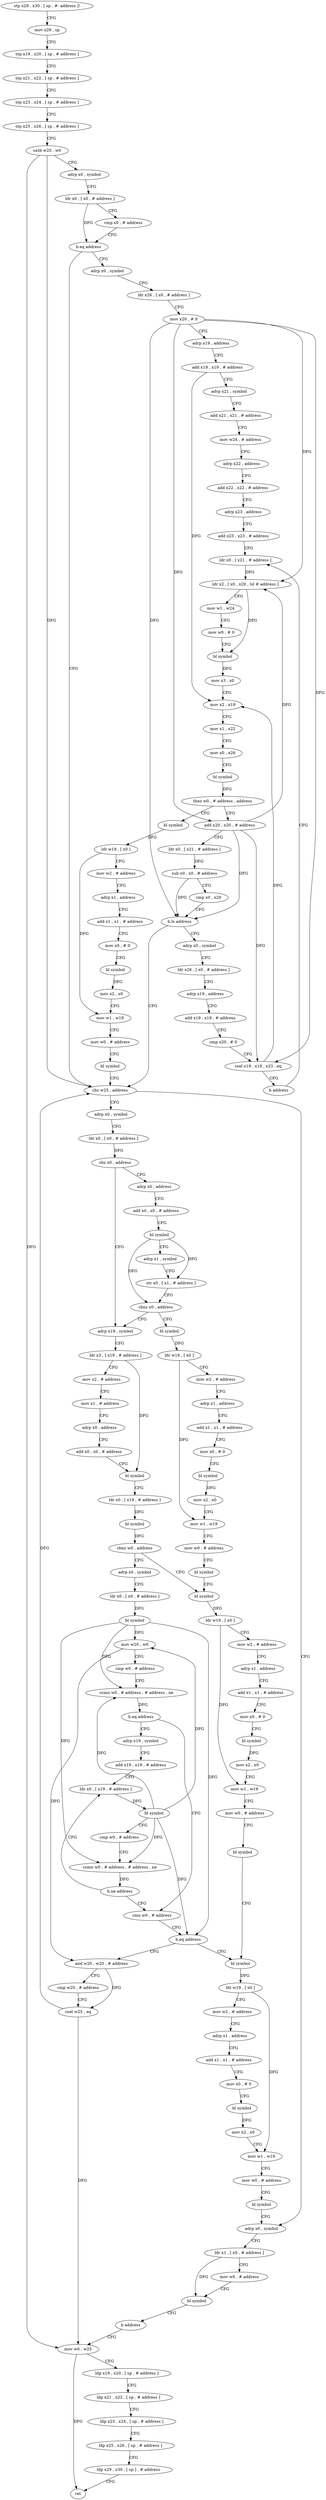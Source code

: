 digraph "func" {
"4207000" [label = "stp x29 , x30 , [ sp , #- address ]!" ]
"4207004" [label = "mov x29 , sp" ]
"4207008" [label = "stp x19 , x20 , [ sp , # address ]" ]
"4207012" [label = "stp x21 , x22 , [ sp , # address ]" ]
"4207016" [label = "stp x23 , x24 , [ sp , # address ]" ]
"4207020" [label = "stp x25 , x26 , [ sp , # address ]" ]
"4207024" [label = "uxtb w25 , w0" ]
"4207028" [label = "adrp x0 , symbol" ]
"4207032" [label = "ldr x0 , [ x0 , # address ]" ]
"4207036" [label = "cmp x0 , # address" ]
"4207040" [label = "b.eq address" ]
"4207228" [label = "cbz w25 , address" ]
"4207044" [label = "adrp x0 , symbol" ]
"4207544" [label = "adrp x0 , symbol" ]
"4207232" [label = "adrp x0 , symbol" ]
"4207048" [label = "ldr x26 , [ x0 , # address ]" ]
"4207052" [label = "mov x20 , # 0" ]
"4207056" [label = "adrp x19 , address" ]
"4207060" [label = "add x19 , x19 , # address" ]
"4207064" [label = "adrp x21 , symbol" ]
"4207068" [label = "add x21 , x21 , # address" ]
"4207072" [label = "mov w24 , # address" ]
"4207076" [label = "adrp x22 , address" ]
"4207080" [label = "add x22 , x22 , # address" ]
"4207084" [label = "adrp x23 , address" ]
"4207088" [label = "add x23 , x23 , # address" ]
"4207092" [label = "ldr x0 , [ x21 , # address ]" ]
"4207548" [label = "ldr x1 , [ x0 , # address ]" ]
"4207552" [label = "mov w0 , # address" ]
"4207556" [label = "bl symbol" ]
"4207560" [label = "b address" ]
"4207360" [label = "mov w0 , w25" ]
"4207236" [label = "ldr x0 , [ x0 , # address ]" ]
"4207240" [label = "cbz x0 , address" ]
"4207388" [label = "adrp x0 , address" ]
"4207244" [label = "adrp x19 , symbol" ]
"4207184" [label = "bl symbol" ]
"4207188" [label = "ldr w19 , [ x0 ]" ]
"4207192" [label = "mov w2 , # address" ]
"4207196" [label = "adrp x1 , address" ]
"4207200" [label = "add x1 , x1 , # address" ]
"4207204" [label = "mov x0 , # 0" ]
"4207208" [label = "bl symbol" ]
"4207212" [label = "mov x2 , x0" ]
"4207216" [label = "mov w1 , w19" ]
"4207220" [label = "mov w0 , # address" ]
"4207224" [label = "bl symbol" ]
"4207136" [label = "add x20 , x20 , # address" ]
"4207140" [label = "ldr x0 , [ x21 , # address ]" ]
"4207144" [label = "sub x0 , x0 , # address" ]
"4207148" [label = "cmp x0 , x20" ]
"4207152" [label = "b.ls address" ]
"4207156" [label = "adrp x0 , symbol" ]
"4207364" [label = "ldp x19 , x20 , [ sp , # address ]" ]
"4207368" [label = "ldp x21 , x22 , [ sp , # address ]" ]
"4207372" [label = "ldp x23 , x24 , [ sp , # address ]" ]
"4207376" [label = "ldp x25 , x26 , [ sp , # address ]" ]
"4207380" [label = "ldp x29 , x30 , [ sp ] , # address" ]
"4207384" [label = "ret" ]
"4207392" [label = "add x0 , x0 , # address" ]
"4207396" [label = "bl symbol" ]
"4207400" [label = "adrp x1 , symbol" ]
"4207404" [label = "str x0 , [ x1 , # address ]" ]
"4207408" [label = "cbnz x0 , address" ]
"4207412" [label = "bl symbol" ]
"4207248" [label = "ldr x3 , [ x19 , # address ]" ]
"4207252" [label = "mov x2 , # address" ]
"4207256" [label = "mov x1 , # address" ]
"4207260" [label = "adrp x0 , address" ]
"4207264" [label = "add x0 , x0 , # address" ]
"4207268" [label = "bl symbol" ]
"4207272" [label = "ldr x0 , [ x19 , # address ]" ]
"4207276" [label = "bl symbol" ]
"4207280" [label = "cbnz w0 , address" ]
"4207456" [label = "bl symbol" ]
"4207284" [label = "adrp x0 , symbol" ]
"4207160" [label = "ldr x26 , [ x0 , # address ]" ]
"4207164" [label = "adrp x19 , address" ]
"4207168" [label = "add x19 , x19 , # address" ]
"4207172" [label = "cmp x20 , # 0" ]
"4207176" [label = "csel x19 , x19 , x23 , eq" ]
"4207180" [label = "b address" ]
"4207416" [label = "ldr w19 , [ x0 ]" ]
"4207420" [label = "mov w2 , # address" ]
"4207424" [label = "adrp x1 , address" ]
"4207428" [label = "add x1 , x1 , # address" ]
"4207432" [label = "mov x0 , # 0" ]
"4207436" [label = "bl symbol" ]
"4207440" [label = "mov x2 , x0" ]
"4207444" [label = "mov w1 , w19" ]
"4207448" [label = "mov w0 , # address" ]
"4207452" [label = "bl symbol" ]
"4207460" [label = "ldr w19 , [ x0 ]" ]
"4207464" [label = "mov w2 , # address" ]
"4207468" [label = "adrp x1 , address" ]
"4207472" [label = "add x1 , x1 , # address" ]
"4207476" [label = "mov x0 , # 0" ]
"4207480" [label = "bl symbol" ]
"4207484" [label = "mov x2 , x0" ]
"4207488" [label = "mov w1 , w19" ]
"4207492" [label = "mov w0 , # address" ]
"4207496" [label = "bl symbol" ]
"4207500" [label = "bl symbol" ]
"4207288" [label = "ldr x0 , [ x0 , # address ]" ]
"4207292" [label = "bl symbol" ]
"4207296" [label = "mov w20 , w0" ]
"4207300" [label = "cmp w0 , # address" ]
"4207304" [label = "ccmn w0 , # address , # address , ne" ]
"4207308" [label = "b.eq address" ]
"4207340" [label = "cmn w0 , # address" ]
"4207312" [label = "adrp x19 , symbol" ]
"4207096" [label = "ldr x2 , [ x0 , x20 , lsl # address ]" ]
"4207100" [label = "mov w1 , w24" ]
"4207104" [label = "mov w0 , # 0" ]
"4207108" [label = "bl symbol" ]
"4207112" [label = "mov x3 , x0" ]
"4207116" [label = "mov x2 , x19" ]
"4207120" [label = "mov x1 , x22" ]
"4207124" [label = "mov x0 , x26" ]
"4207128" [label = "bl symbol" ]
"4207132" [label = "tbnz w0 , # address , address" ]
"4207344" [label = "b.eq address" ]
"4207348" [label = "and w20 , w20 , # address" ]
"4207316" [label = "add x19 , x19 , # address" ]
"4207320" [label = "ldr x0 , [ x19 , # address ]" ]
"4207504" [label = "ldr w19 , [ x0 ]" ]
"4207508" [label = "mov w2 , # address" ]
"4207512" [label = "adrp x1 , address" ]
"4207516" [label = "add x1 , x1 , # address" ]
"4207520" [label = "mov x0 , # 0" ]
"4207524" [label = "bl symbol" ]
"4207528" [label = "mov x2 , x0" ]
"4207532" [label = "mov w1 , w19" ]
"4207536" [label = "mov w0 , # address" ]
"4207540" [label = "bl symbol" ]
"4207352" [label = "cmp w20 , # address" ]
"4207356" [label = "cset w25 , eq" ]
"4207324" [label = "bl symbol" ]
"4207328" [label = "cmp w0 , # address" ]
"4207332" [label = "ccmn w0 , # address , # address , ne" ]
"4207336" [label = "b.ne address" ]
"4207000" -> "4207004" [ label = "CFG" ]
"4207004" -> "4207008" [ label = "CFG" ]
"4207008" -> "4207012" [ label = "CFG" ]
"4207012" -> "4207016" [ label = "CFG" ]
"4207016" -> "4207020" [ label = "CFG" ]
"4207020" -> "4207024" [ label = "CFG" ]
"4207024" -> "4207028" [ label = "CFG" ]
"4207024" -> "4207228" [ label = "DFG" ]
"4207024" -> "4207360" [ label = "DFG" ]
"4207028" -> "4207032" [ label = "CFG" ]
"4207032" -> "4207036" [ label = "CFG" ]
"4207032" -> "4207040" [ label = "DFG" ]
"4207036" -> "4207040" [ label = "CFG" ]
"4207040" -> "4207228" [ label = "CFG" ]
"4207040" -> "4207044" [ label = "CFG" ]
"4207228" -> "4207544" [ label = "CFG" ]
"4207228" -> "4207232" [ label = "CFG" ]
"4207044" -> "4207048" [ label = "CFG" ]
"4207544" -> "4207548" [ label = "CFG" ]
"4207232" -> "4207236" [ label = "CFG" ]
"4207048" -> "4207052" [ label = "CFG" ]
"4207052" -> "4207056" [ label = "CFG" ]
"4207052" -> "4207096" [ label = "DFG" ]
"4207052" -> "4207136" [ label = "DFG" ]
"4207052" -> "4207152" [ label = "DFG" ]
"4207052" -> "4207176" [ label = "DFG" ]
"4207056" -> "4207060" [ label = "CFG" ]
"4207060" -> "4207064" [ label = "CFG" ]
"4207060" -> "4207116" [ label = "DFG" ]
"4207064" -> "4207068" [ label = "CFG" ]
"4207068" -> "4207072" [ label = "CFG" ]
"4207072" -> "4207076" [ label = "CFG" ]
"4207076" -> "4207080" [ label = "CFG" ]
"4207080" -> "4207084" [ label = "CFG" ]
"4207084" -> "4207088" [ label = "CFG" ]
"4207088" -> "4207092" [ label = "CFG" ]
"4207092" -> "4207096" [ label = "DFG" ]
"4207548" -> "4207552" [ label = "CFG" ]
"4207548" -> "4207556" [ label = "DFG" ]
"4207552" -> "4207556" [ label = "CFG" ]
"4207556" -> "4207560" [ label = "CFG" ]
"4207560" -> "4207360" [ label = "CFG" ]
"4207360" -> "4207364" [ label = "CFG" ]
"4207360" -> "4207384" [ label = "DFG" ]
"4207236" -> "4207240" [ label = "DFG" ]
"4207240" -> "4207388" [ label = "CFG" ]
"4207240" -> "4207244" [ label = "CFG" ]
"4207388" -> "4207392" [ label = "CFG" ]
"4207244" -> "4207248" [ label = "CFG" ]
"4207184" -> "4207188" [ label = "DFG" ]
"4207188" -> "4207192" [ label = "CFG" ]
"4207188" -> "4207216" [ label = "DFG" ]
"4207192" -> "4207196" [ label = "CFG" ]
"4207196" -> "4207200" [ label = "CFG" ]
"4207200" -> "4207204" [ label = "CFG" ]
"4207204" -> "4207208" [ label = "CFG" ]
"4207208" -> "4207212" [ label = "DFG" ]
"4207212" -> "4207216" [ label = "CFG" ]
"4207216" -> "4207220" [ label = "CFG" ]
"4207220" -> "4207224" [ label = "CFG" ]
"4207224" -> "4207228" [ label = "CFG" ]
"4207136" -> "4207140" [ label = "CFG" ]
"4207136" -> "4207096" [ label = "DFG" ]
"4207136" -> "4207152" [ label = "DFG" ]
"4207136" -> "4207176" [ label = "DFG" ]
"4207140" -> "4207144" [ label = "DFG" ]
"4207144" -> "4207148" [ label = "CFG" ]
"4207144" -> "4207152" [ label = "DFG" ]
"4207148" -> "4207152" [ label = "CFG" ]
"4207152" -> "4207228" [ label = "CFG" ]
"4207152" -> "4207156" [ label = "CFG" ]
"4207156" -> "4207160" [ label = "CFG" ]
"4207364" -> "4207368" [ label = "CFG" ]
"4207368" -> "4207372" [ label = "CFG" ]
"4207372" -> "4207376" [ label = "CFG" ]
"4207376" -> "4207380" [ label = "CFG" ]
"4207380" -> "4207384" [ label = "CFG" ]
"4207392" -> "4207396" [ label = "CFG" ]
"4207396" -> "4207400" [ label = "CFG" ]
"4207396" -> "4207404" [ label = "DFG" ]
"4207396" -> "4207408" [ label = "DFG" ]
"4207400" -> "4207404" [ label = "CFG" ]
"4207404" -> "4207408" [ label = "CFG" ]
"4207408" -> "4207244" [ label = "CFG" ]
"4207408" -> "4207412" [ label = "CFG" ]
"4207412" -> "4207416" [ label = "DFG" ]
"4207248" -> "4207252" [ label = "CFG" ]
"4207248" -> "4207268" [ label = "DFG" ]
"4207252" -> "4207256" [ label = "CFG" ]
"4207256" -> "4207260" [ label = "CFG" ]
"4207260" -> "4207264" [ label = "CFG" ]
"4207264" -> "4207268" [ label = "CFG" ]
"4207268" -> "4207272" [ label = "CFG" ]
"4207272" -> "4207276" [ label = "DFG" ]
"4207276" -> "4207280" [ label = "DFG" ]
"4207280" -> "4207456" [ label = "CFG" ]
"4207280" -> "4207284" [ label = "CFG" ]
"4207456" -> "4207460" [ label = "DFG" ]
"4207284" -> "4207288" [ label = "CFG" ]
"4207160" -> "4207164" [ label = "CFG" ]
"4207164" -> "4207168" [ label = "CFG" ]
"4207168" -> "4207172" [ label = "CFG" ]
"4207172" -> "4207176" [ label = "CFG" ]
"4207176" -> "4207180" [ label = "CFG" ]
"4207176" -> "4207116" [ label = "DFG" ]
"4207180" -> "4207092" [ label = "CFG" ]
"4207416" -> "4207420" [ label = "CFG" ]
"4207416" -> "4207444" [ label = "DFG" ]
"4207420" -> "4207424" [ label = "CFG" ]
"4207424" -> "4207428" [ label = "CFG" ]
"4207428" -> "4207432" [ label = "CFG" ]
"4207432" -> "4207436" [ label = "CFG" ]
"4207436" -> "4207440" [ label = "DFG" ]
"4207440" -> "4207444" [ label = "CFG" ]
"4207444" -> "4207448" [ label = "CFG" ]
"4207448" -> "4207452" [ label = "CFG" ]
"4207452" -> "4207456" [ label = "CFG" ]
"4207460" -> "4207464" [ label = "CFG" ]
"4207460" -> "4207488" [ label = "DFG" ]
"4207464" -> "4207468" [ label = "CFG" ]
"4207468" -> "4207472" [ label = "CFG" ]
"4207472" -> "4207476" [ label = "CFG" ]
"4207476" -> "4207480" [ label = "CFG" ]
"4207480" -> "4207484" [ label = "DFG" ]
"4207484" -> "4207488" [ label = "CFG" ]
"4207488" -> "4207492" [ label = "CFG" ]
"4207492" -> "4207496" [ label = "CFG" ]
"4207496" -> "4207500" [ label = "CFG" ]
"4207500" -> "4207504" [ label = "DFG" ]
"4207288" -> "4207292" [ label = "DFG" ]
"4207292" -> "4207296" [ label = "DFG" ]
"4207292" -> "4207304" [ label = "DFG" ]
"4207292" -> "4207344" [ label = "DFG" ]
"4207292" -> "4207332" [ label = "DFG" ]
"4207296" -> "4207300" [ label = "CFG" ]
"4207296" -> "4207348" [ label = "DFG" ]
"4207300" -> "4207304" [ label = "CFG" ]
"4207304" -> "4207308" [ label = "DFG" ]
"4207308" -> "4207340" [ label = "CFG" ]
"4207308" -> "4207312" [ label = "CFG" ]
"4207340" -> "4207344" [ label = "CFG" ]
"4207312" -> "4207316" [ label = "CFG" ]
"4207096" -> "4207100" [ label = "CFG" ]
"4207096" -> "4207108" [ label = "DFG" ]
"4207100" -> "4207104" [ label = "CFG" ]
"4207104" -> "4207108" [ label = "CFG" ]
"4207108" -> "4207112" [ label = "DFG" ]
"4207112" -> "4207116" [ label = "CFG" ]
"4207116" -> "4207120" [ label = "CFG" ]
"4207120" -> "4207124" [ label = "CFG" ]
"4207124" -> "4207128" [ label = "CFG" ]
"4207128" -> "4207132" [ label = "DFG" ]
"4207132" -> "4207184" [ label = "CFG" ]
"4207132" -> "4207136" [ label = "CFG" ]
"4207344" -> "4207500" [ label = "CFG" ]
"4207344" -> "4207348" [ label = "CFG" ]
"4207348" -> "4207352" [ label = "CFG" ]
"4207348" -> "4207356" [ label = "DFG" ]
"4207316" -> "4207320" [ label = "CFG" ]
"4207320" -> "4207324" [ label = "DFG" ]
"4207504" -> "4207508" [ label = "CFG" ]
"4207504" -> "4207532" [ label = "DFG" ]
"4207508" -> "4207512" [ label = "CFG" ]
"4207512" -> "4207516" [ label = "CFG" ]
"4207516" -> "4207520" [ label = "CFG" ]
"4207520" -> "4207524" [ label = "CFG" ]
"4207524" -> "4207528" [ label = "DFG" ]
"4207528" -> "4207532" [ label = "CFG" ]
"4207532" -> "4207536" [ label = "CFG" ]
"4207536" -> "4207540" [ label = "CFG" ]
"4207540" -> "4207544" [ label = "CFG" ]
"4207352" -> "4207356" [ label = "CFG" ]
"4207356" -> "4207360" [ label = "DFG" ]
"4207356" -> "4207228" [ label = "DFG" ]
"4207324" -> "4207328" [ label = "CFG" ]
"4207324" -> "4207296" [ label = "DFG" ]
"4207324" -> "4207304" [ label = "DFG" ]
"4207324" -> "4207344" [ label = "DFG" ]
"4207324" -> "4207332" [ label = "DFG" ]
"4207328" -> "4207332" [ label = "CFG" ]
"4207332" -> "4207336" [ label = "DFG" ]
"4207336" -> "4207320" [ label = "CFG" ]
"4207336" -> "4207340" [ label = "CFG" ]
}
